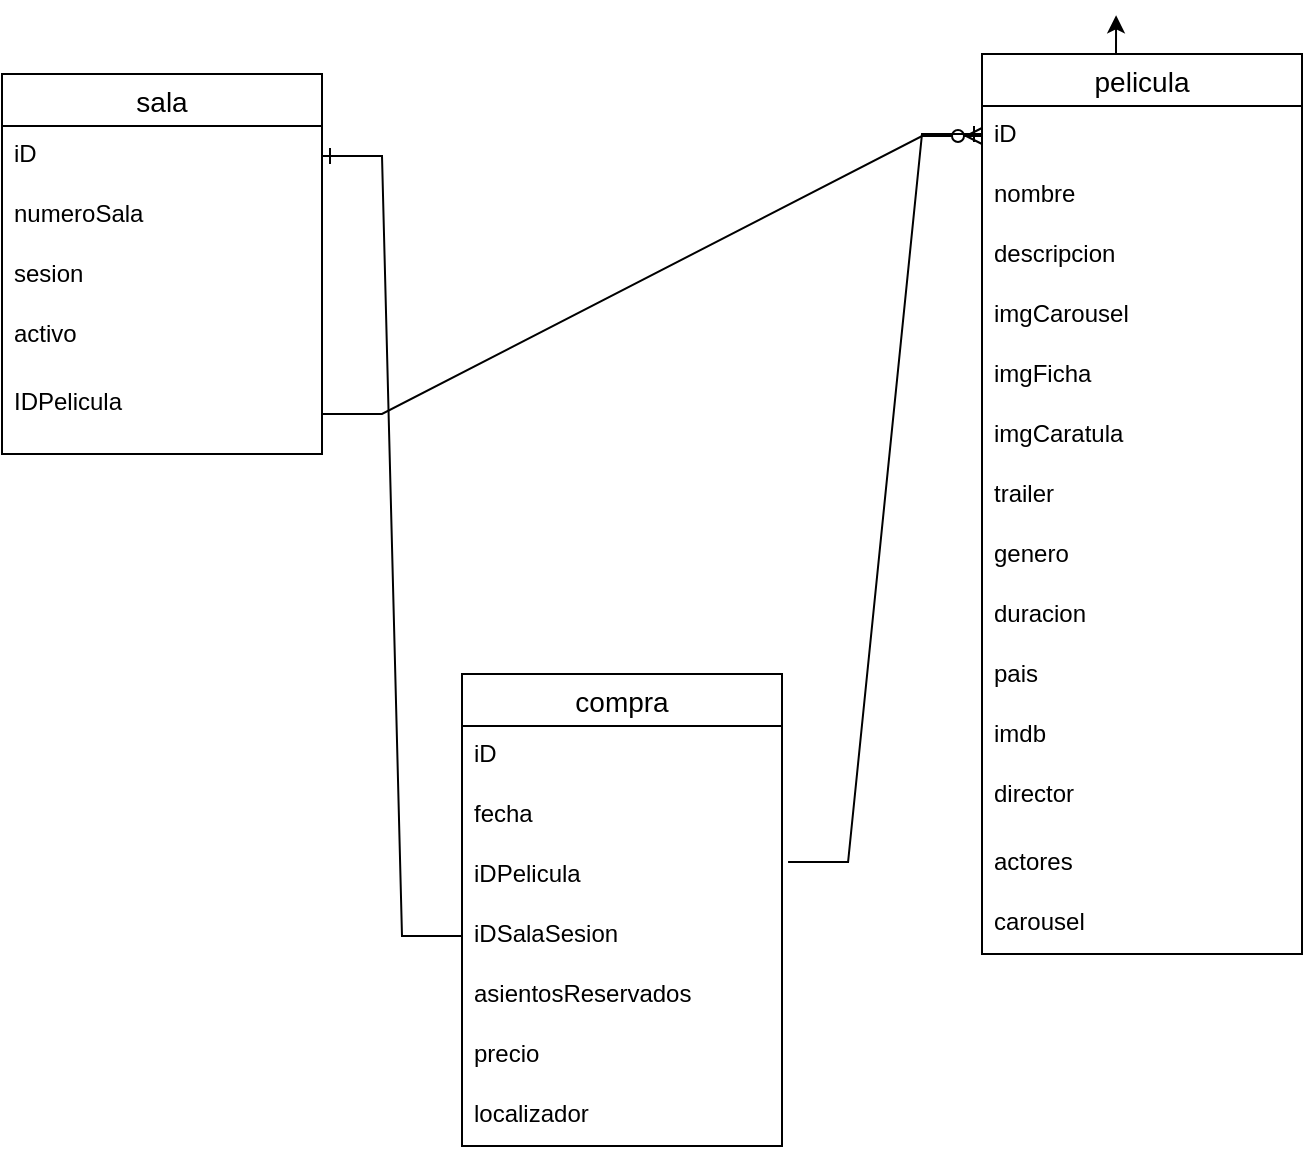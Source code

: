 <mxfile version="16.6.4" type="github">
  <diagram id="Q_jqE94igwzXDjuvf4ED" name="Page-1">
    <mxGraphModel dx="1422" dy="762" grid="1" gridSize="10" guides="1" tooltips="1" connect="1" arrows="1" fold="1" page="1" pageScale="1" pageWidth="827" pageHeight="1169" math="0" shadow="0">
      <root>
        <mxCell id="0" />
        <mxCell id="1" parent="0" />
        <mxCell id="hGRi_Gu1D4DBG-5s0eFH-2" value="sala" style="swimlane;fontStyle=0;childLayout=stackLayout;horizontal=1;startSize=26;horizontalStack=0;resizeParent=1;resizeParentMax=0;resizeLast=0;collapsible=1;marginBottom=0;align=center;fontSize=14;" parent="1" vertex="1">
          <mxGeometry x="80" y="60" width="160" height="190" as="geometry" />
        </mxCell>
        <mxCell id="hGRi_Gu1D4DBG-5s0eFH-3" value="iD" style="text;strokeColor=none;fillColor=none;spacingLeft=4;spacingRight=4;overflow=hidden;rotatable=0;points=[[0,0.5],[1,0.5]];portConstraint=eastwest;fontSize=12;" parent="hGRi_Gu1D4DBG-5s0eFH-2" vertex="1">
          <mxGeometry y="26" width="160" height="30" as="geometry" />
        </mxCell>
        <mxCell id="hGRi_Gu1D4DBG-5s0eFH-4" value="numeroSala" style="text;strokeColor=none;fillColor=none;spacingLeft=4;spacingRight=4;overflow=hidden;rotatable=0;points=[[0,0.5],[1,0.5]];portConstraint=eastwest;fontSize=12;" parent="hGRi_Gu1D4DBG-5s0eFH-2" vertex="1">
          <mxGeometry y="56" width="160" height="30" as="geometry" />
        </mxCell>
        <mxCell id="jcHIxfB2WDFoWQCIQ4uE-21" value="sesion" style="text;strokeColor=none;fillColor=none;spacingLeft=4;spacingRight=4;overflow=hidden;rotatable=0;points=[[0,0.5],[1,0.5]];portConstraint=eastwest;fontSize=12;" parent="hGRi_Gu1D4DBG-5s0eFH-2" vertex="1">
          <mxGeometry y="86" width="160" height="30" as="geometry" />
        </mxCell>
        <mxCell id="hGRi_Gu1D4DBG-5s0eFH-5" value="activo" style="text;strokeColor=none;fillColor=none;spacingLeft=4;spacingRight=4;overflow=hidden;rotatable=0;points=[[0,0.5],[1,0.5]];portConstraint=eastwest;fontSize=12;" parent="hGRi_Gu1D4DBG-5s0eFH-2" vertex="1">
          <mxGeometry y="116" width="160" height="34" as="geometry" />
        </mxCell>
        <mxCell id="jcHIxfB2WDFoWQCIQ4uE-22" value="IDPelicula" style="text;strokeColor=none;fillColor=none;spacingLeft=4;spacingRight=4;overflow=hidden;rotatable=0;points=[[0,0.5],[1,0.5]];portConstraint=eastwest;fontSize=12;" parent="hGRi_Gu1D4DBG-5s0eFH-2" vertex="1">
          <mxGeometry y="150" width="160" height="40" as="geometry" />
        </mxCell>
        <mxCell id="jcHIxfB2WDFoWQCIQ4uE-1" value="pelicula" style="swimlane;fontStyle=0;childLayout=stackLayout;horizontal=1;startSize=26;horizontalStack=0;resizeParent=1;resizeParentMax=0;resizeLast=0;collapsible=1;marginBottom=0;align=center;fontSize=14;" parent="1" vertex="1">
          <mxGeometry x="570" y="50" width="160" height="450" as="geometry" />
        </mxCell>
        <mxCell id="jcHIxfB2WDFoWQCIQ4uE-2" value="iD" style="text;strokeColor=none;fillColor=none;spacingLeft=4;spacingRight=4;overflow=hidden;rotatable=0;points=[[0,0.5],[1,0.5]];portConstraint=eastwest;fontSize=12;" parent="jcHIxfB2WDFoWQCIQ4uE-1" vertex="1">
          <mxGeometry y="26" width="160" height="30" as="geometry" />
        </mxCell>
        <mxCell id="jcHIxfB2WDFoWQCIQ4uE-3" value="nombre" style="text;strokeColor=none;fillColor=none;spacingLeft=4;spacingRight=4;overflow=hidden;rotatable=0;points=[[0,0.5],[1,0.5]];portConstraint=eastwest;fontSize=12;" parent="jcHIxfB2WDFoWQCIQ4uE-1" vertex="1">
          <mxGeometry y="56" width="160" height="30" as="geometry" />
        </mxCell>
        <mxCell id="jcHIxfB2WDFoWQCIQ4uE-6" value="descripcion" style="text;strokeColor=none;fillColor=none;spacingLeft=4;spacingRight=4;overflow=hidden;rotatable=0;points=[[0,0.5],[1,0.5]];portConstraint=eastwest;fontSize=12;" parent="jcHIxfB2WDFoWQCIQ4uE-1" vertex="1">
          <mxGeometry y="86" width="160" height="30" as="geometry" />
        </mxCell>
        <mxCell id="jcHIxfB2WDFoWQCIQ4uE-7" value="imgCarousel" style="text;strokeColor=none;fillColor=none;spacingLeft=4;spacingRight=4;overflow=hidden;rotatable=0;points=[[0,0.5],[1,0.5]];portConstraint=eastwest;fontSize=12;" parent="jcHIxfB2WDFoWQCIQ4uE-1" vertex="1">
          <mxGeometry y="116" width="160" height="30" as="geometry" />
        </mxCell>
        <mxCell id="jcHIxfB2WDFoWQCIQ4uE-8" value="imgFicha" style="text;strokeColor=none;fillColor=none;spacingLeft=4;spacingRight=4;overflow=hidden;rotatable=0;points=[[0,0.5],[1,0.5]];portConstraint=eastwest;fontSize=12;" parent="jcHIxfB2WDFoWQCIQ4uE-1" vertex="1">
          <mxGeometry y="146" width="160" height="30" as="geometry" />
        </mxCell>
        <mxCell id="jcHIxfB2WDFoWQCIQ4uE-9" value="imgCaratula" style="text;strokeColor=none;fillColor=none;spacingLeft=4;spacingRight=4;overflow=hidden;rotatable=0;points=[[0,0.5],[1,0.5]];portConstraint=eastwest;fontSize=12;" parent="jcHIxfB2WDFoWQCIQ4uE-1" vertex="1">
          <mxGeometry y="176" width="160" height="30" as="geometry" />
        </mxCell>
        <mxCell id="jcHIxfB2WDFoWQCIQ4uE-10" value="trailer" style="text;strokeColor=none;fillColor=none;spacingLeft=4;spacingRight=4;overflow=hidden;rotatable=0;points=[[0,0.5],[1,0.5]];portConstraint=eastwest;fontSize=12;" parent="jcHIxfB2WDFoWQCIQ4uE-1" vertex="1">
          <mxGeometry y="206" width="160" height="30" as="geometry" />
        </mxCell>
        <mxCell id="jcHIxfB2WDFoWQCIQ4uE-11" value="genero" style="text;strokeColor=none;fillColor=none;spacingLeft=4;spacingRight=4;overflow=hidden;rotatable=0;points=[[0,0.5],[1,0.5]];portConstraint=eastwest;fontSize=12;" parent="jcHIxfB2WDFoWQCIQ4uE-1" vertex="1">
          <mxGeometry y="236" width="160" height="30" as="geometry" />
        </mxCell>
        <mxCell id="jcHIxfB2WDFoWQCIQ4uE-12" value="duracion" style="text;strokeColor=none;fillColor=none;spacingLeft=4;spacingRight=4;overflow=hidden;rotatable=0;points=[[0,0.5],[1,0.5]];portConstraint=eastwest;fontSize=12;" parent="jcHIxfB2WDFoWQCIQ4uE-1" vertex="1">
          <mxGeometry y="266" width="160" height="30" as="geometry" />
        </mxCell>
        <mxCell id="jcHIxfB2WDFoWQCIQ4uE-13" value="pais" style="text;strokeColor=none;fillColor=none;spacingLeft=4;spacingRight=4;overflow=hidden;rotatable=0;points=[[0,0.5],[1,0.5]];portConstraint=eastwest;fontSize=12;" parent="jcHIxfB2WDFoWQCIQ4uE-1" vertex="1">
          <mxGeometry y="296" width="160" height="30" as="geometry" />
        </mxCell>
        <mxCell id="jcHIxfB2WDFoWQCIQ4uE-14" value="imdb" style="text;strokeColor=none;fillColor=none;spacingLeft=4;spacingRight=4;overflow=hidden;rotatable=0;points=[[0,0.5],[1,0.5]];portConstraint=eastwest;fontSize=12;" parent="jcHIxfB2WDFoWQCIQ4uE-1" vertex="1">
          <mxGeometry y="326" width="160" height="30" as="geometry" />
        </mxCell>
        <mxCell id="jcHIxfB2WDFoWQCIQ4uE-4" value="director" style="text;strokeColor=none;fillColor=none;spacingLeft=4;spacingRight=4;overflow=hidden;rotatable=0;points=[[0,0.5],[1,0.5]];portConstraint=eastwest;fontSize=12;" parent="jcHIxfB2WDFoWQCIQ4uE-1" vertex="1">
          <mxGeometry y="356" width="160" height="34" as="geometry" />
        </mxCell>
        <mxCell id="Fx_kIBCceIlLvwfqWIlJ-2" value="actores" style="text;strokeColor=none;fillColor=none;spacingLeft=4;spacingRight=4;overflow=hidden;rotatable=0;points=[[0,0.5],[1,0.5]];portConstraint=eastwest;fontSize=12;" parent="jcHIxfB2WDFoWQCIQ4uE-1" vertex="1">
          <mxGeometry y="390" width="160" height="30" as="geometry" />
        </mxCell>
        <mxCell id="Fx_kIBCceIlLvwfqWIlJ-3" value="carousel" style="text;strokeColor=none;fillColor=none;spacingLeft=4;spacingRight=4;overflow=hidden;rotatable=0;points=[[0,0.5],[1,0.5]];portConstraint=eastwest;fontSize=12;" parent="jcHIxfB2WDFoWQCIQ4uE-1" vertex="1">
          <mxGeometry y="420" width="160" height="30" as="geometry" />
        </mxCell>
        <mxCell id="jcHIxfB2WDFoWQCIQ4uE-5" style="edgeStyle=orthogonalEdgeStyle;rounded=0;orthogonalLoop=1;jettySize=auto;html=1;exitX=0.5;exitY=0;exitDx=0;exitDy=0;entryX=0.419;entryY=-0.043;entryDx=0;entryDy=0;entryPerimeter=0;" parent="1" source="jcHIxfB2WDFoWQCIQ4uE-1" target="jcHIxfB2WDFoWQCIQ4uE-1" edge="1">
          <mxGeometry relative="1" as="geometry" />
        </mxCell>
        <mxCell id="jcHIxfB2WDFoWQCIQ4uE-23" value="" style="edgeStyle=entityRelationEdgeStyle;fontSize=12;html=1;endArrow=ERzeroToMany;endFill=1;rounded=0;exitX=1;exitY=0.5;exitDx=0;exitDy=0;entryX=0;entryY=0.5;entryDx=0;entryDy=0;" parent="1" source="jcHIxfB2WDFoWQCIQ4uE-22" target="jcHIxfB2WDFoWQCIQ4uE-2" edge="1">
          <mxGeometry width="100" height="100" relative="1" as="geometry">
            <mxPoint x="360" y="310" as="sourcePoint" />
            <mxPoint x="460" y="210" as="targetPoint" />
          </mxGeometry>
        </mxCell>
        <mxCell id="jcHIxfB2WDFoWQCIQ4uE-25" value="compra" style="swimlane;fontStyle=0;childLayout=stackLayout;horizontal=1;startSize=26;horizontalStack=0;resizeParent=1;resizeParentMax=0;resizeLast=0;collapsible=1;marginBottom=0;align=center;fontSize=14;" parent="1" vertex="1">
          <mxGeometry x="310" y="360" width="160" height="236" as="geometry" />
        </mxCell>
        <mxCell id="jcHIxfB2WDFoWQCIQ4uE-26" value="iD" style="text;strokeColor=none;fillColor=none;spacingLeft=4;spacingRight=4;overflow=hidden;rotatable=0;points=[[0,0.5],[1,0.5]];portConstraint=eastwest;fontSize=12;" parent="jcHIxfB2WDFoWQCIQ4uE-25" vertex="1">
          <mxGeometry y="26" width="160" height="30" as="geometry" />
        </mxCell>
        <mxCell id="jcHIxfB2WDFoWQCIQ4uE-27" value="fecha" style="text;strokeColor=none;fillColor=none;spacingLeft=4;spacingRight=4;overflow=hidden;rotatable=0;points=[[0,0.5],[1,0.5]];portConstraint=eastwest;fontSize=12;" parent="jcHIxfB2WDFoWQCIQ4uE-25" vertex="1">
          <mxGeometry y="56" width="160" height="30" as="geometry" />
        </mxCell>
        <mxCell id="jcHIxfB2WDFoWQCIQ4uE-28" value="iDPelicula" style="text;strokeColor=none;fillColor=none;spacingLeft=4;spacingRight=4;overflow=hidden;rotatable=0;points=[[0,0.5],[1,0.5]];portConstraint=eastwest;fontSize=12;" parent="jcHIxfB2WDFoWQCIQ4uE-25" vertex="1">
          <mxGeometry y="86" width="160" height="30" as="geometry" />
        </mxCell>
        <mxCell id="jcHIxfB2WDFoWQCIQ4uE-29" value="iDSalaSesion" style="text;strokeColor=none;fillColor=none;spacingLeft=4;spacingRight=4;overflow=hidden;rotatable=0;points=[[0,0.5],[1,0.5]];portConstraint=eastwest;fontSize=12;" parent="jcHIxfB2WDFoWQCIQ4uE-25" vertex="1">
          <mxGeometry y="116" width="160" height="30" as="geometry" />
        </mxCell>
        <mxCell id="jcHIxfB2WDFoWQCIQ4uE-30" value="asientosReservados" style="text;strokeColor=none;fillColor=none;spacingLeft=4;spacingRight=4;overflow=hidden;rotatable=0;points=[[0,0.5],[1,0.5]];portConstraint=eastwest;fontSize=12;" parent="jcHIxfB2WDFoWQCIQ4uE-25" vertex="1">
          <mxGeometry y="146" width="160" height="30" as="geometry" />
        </mxCell>
        <mxCell id="jcHIxfB2WDFoWQCIQ4uE-31" value="precio" style="text;strokeColor=none;fillColor=none;spacingLeft=4;spacingRight=4;overflow=hidden;rotatable=0;points=[[0,0.5],[1,0.5]];portConstraint=eastwest;fontSize=12;" parent="jcHIxfB2WDFoWQCIQ4uE-25" vertex="1">
          <mxGeometry y="176" width="160" height="30" as="geometry" />
        </mxCell>
        <mxCell id="JhQKROgqUDxLqqzrCk25-1" value="localizador" style="text;strokeColor=none;fillColor=none;spacingLeft=4;spacingRight=4;overflow=hidden;rotatable=0;points=[[0,0.5],[1,0.5]];portConstraint=eastwest;fontSize=12;" vertex="1" parent="jcHIxfB2WDFoWQCIQ4uE-25">
          <mxGeometry y="206" width="160" height="30" as="geometry" />
        </mxCell>
        <mxCell id="jcHIxfB2WDFoWQCIQ4uE-38" value="" style="edgeStyle=entityRelationEdgeStyle;fontSize=12;html=1;endArrow=ERone;endFill=1;rounded=0;exitX=1.019;exitY=0.267;exitDx=0;exitDy=0;exitPerimeter=0;" parent="1" source="jcHIxfB2WDFoWQCIQ4uE-28" edge="1">
          <mxGeometry width="100" height="100" relative="1" as="geometry">
            <mxPoint x="360" y="460" as="sourcePoint" />
            <mxPoint x="570" y="90" as="targetPoint" />
          </mxGeometry>
        </mxCell>
        <mxCell id="jcHIxfB2WDFoWQCIQ4uE-39" value="" style="edgeStyle=entityRelationEdgeStyle;fontSize=12;html=1;endArrow=ERone;endFill=1;rounded=0;" parent="1" source="jcHIxfB2WDFoWQCIQ4uE-29" target="hGRi_Gu1D4DBG-5s0eFH-3" edge="1">
          <mxGeometry width="100" height="100" relative="1" as="geometry">
            <mxPoint x="360" y="460" as="sourcePoint" />
            <mxPoint x="460" y="360" as="targetPoint" />
          </mxGeometry>
        </mxCell>
      </root>
    </mxGraphModel>
  </diagram>
</mxfile>

